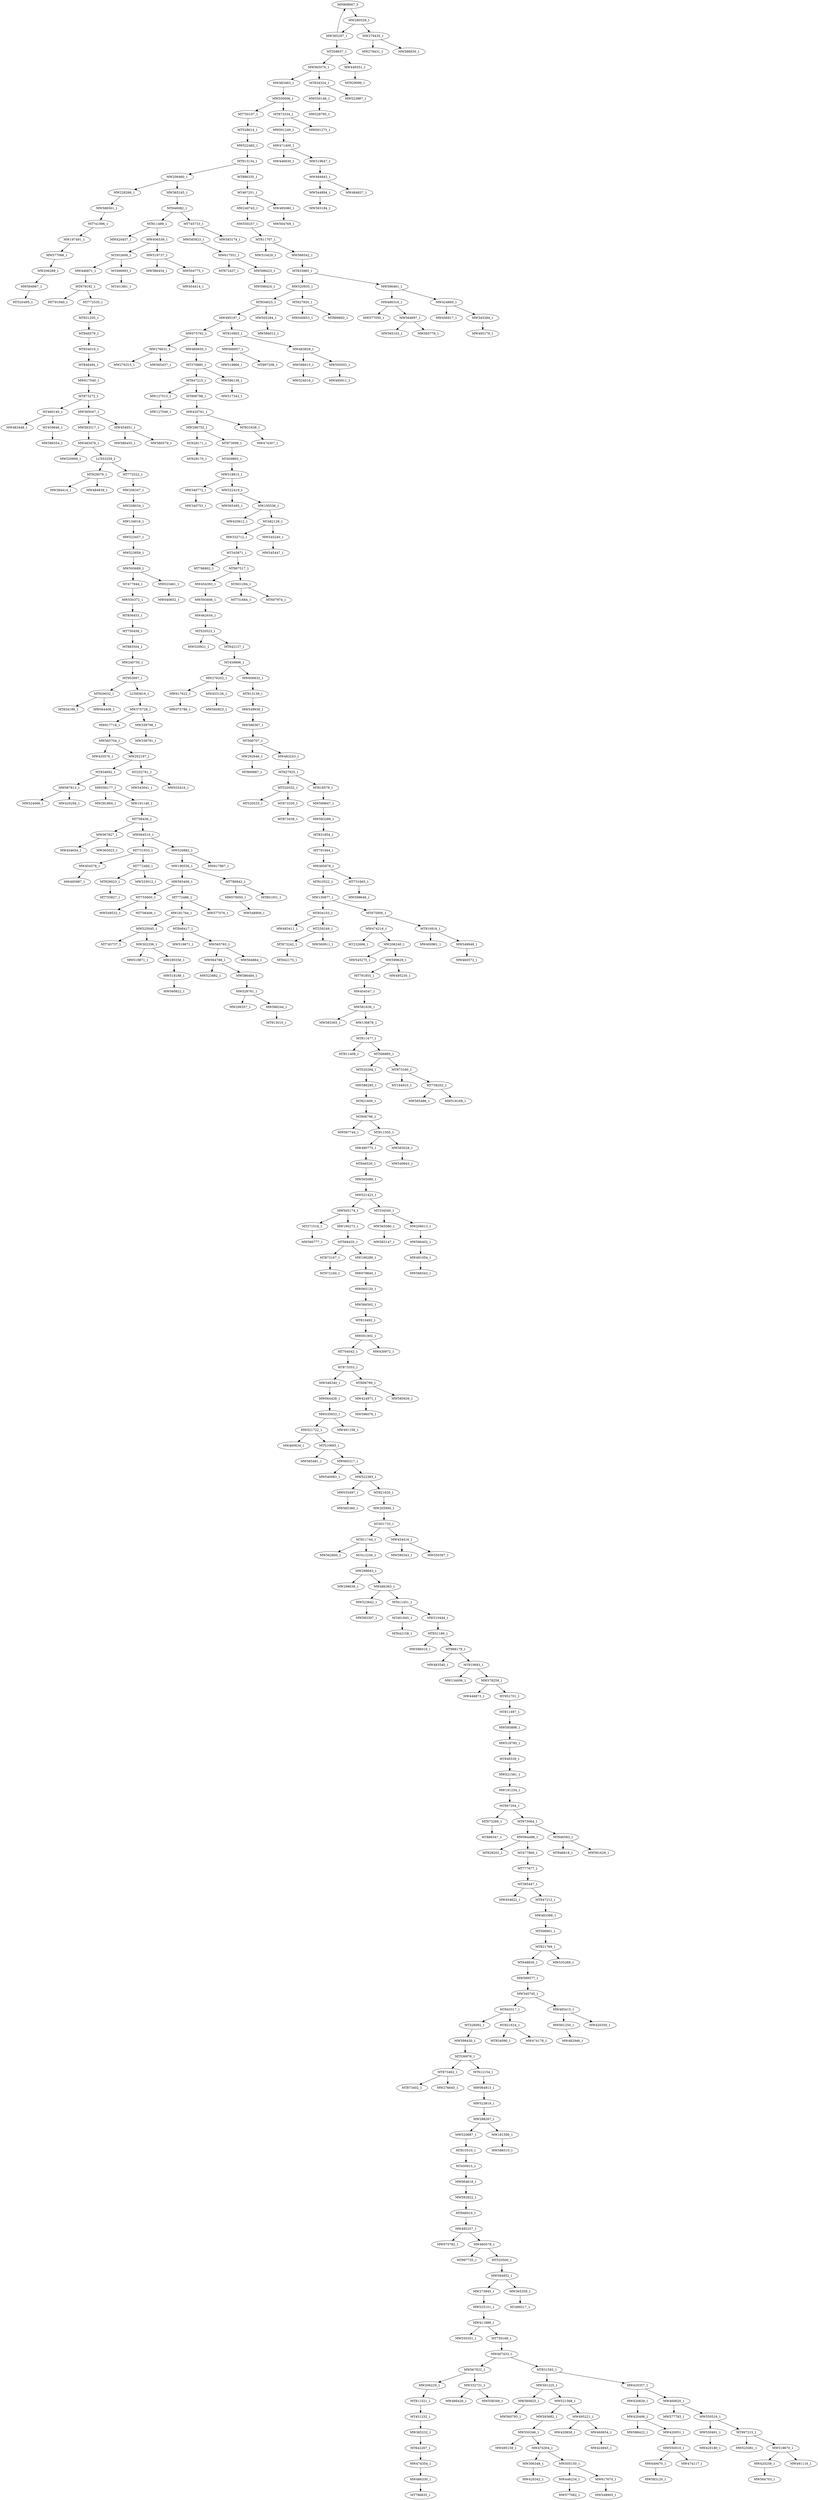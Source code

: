 digraph tree {
    "MN908947_3";
    "MW280529_1";
    "MW365297_1";
    "MT358637_1";
    "MW565076_1";
    "MW483463_1";
    "MW550006_1";
    "MT750197_1";
    "MT528614_1";
    "MW522482_1";
    "MT913134_1";
    "MW206460_1";
    "MW228266_1";
    "MW586561_1";
    "MT741096_1";
    "MW197491_1";
    "MW577066_1";
    "MW206289_1";
    "MW564967_1";
    "MT520495_1";
    "MW365245_1";
    "MT646082_1";
    "MT811489_1";
    "MW420457_1";
    "MW406539_1";
    "MT952608_1";
    "MW446871_1";
    "MT679192_1";
    "MT791940_1";
    "MT772535_1";
    "MT831205_1";
    "MT846579_1";
    "MT834019_1";
    "MT846494_1";
    "MW617540_1";
    "MT873272_1";
    "MT460140_1";
    "MW483448_1";
    "MT459846_1";
    "MW586554_1";
    "MW365047_1";
    "MW583317_1";
    "MW483476_1";
    "MW520909_1";
    "LC553259_2";
    "MT929079_1";
    "MW384414_1";
    "MW484839_1";
    "MT772522_1";
    "MW206347_1";
    "MW208034_1";
    "MW134016_1";
    "MW523457_1";
    "MW523859_1";
    "MW593689_1";
    "MT477844_1";
    "MW550372_1";
    "MT856453_1";
    "MT750458_1";
    "MT883504_1";
    "MW240750_1";
    "MT952697_1";
    "MT929032_1";
    "MT834199_1";
    "MW064406_1";
    "LC593819_1";
    "MW375729_1";
    "MW617718_1";
    "MW565704_1";
    "MW420576_1";
    "MW202197_1";
    "MT834692_1";
    "MW067813_1";
    "MW524066_1";
    "MW420294_1";
    "MW056177_1";
    "MW281864_1";
    "MW191140_1";
    "MT706436_1";
    "MW067827_1";
    "MW454654_1";
    "MW365023_1";
    "MW064516_1";
    "MT731933_1";
    "MW454578_1";
    "MW495987_1";
    "MT772460_1";
    "MT929023_1";
    "MT755827_1";
    "MW333012_1";
    "MW520882_1";
    "MW190556_1";
    "MW593406_1";
    "MT755600_1";
    "MW549532_1";
    "MT706406_1";
    "MT772486_1";
    "MW181764_1";
    "MW525045_1";
    "MT745737_1";
    "MW302336_1";
    "MW519871_1";
    "MW295556_1";
    "MW518186_1";
    "MW560822_1";
    "MT846417_1";
    "MW519671_1";
    "MW565765_1";
    "MW064788_1";
    "MW523882_1";
    "MW586484_1";
    "MW528761_1";
    "MW206357_1";
    "MW586244_1";
    "MT913010_1";
    "MW564864_1";
    "MW577076_1";
    "MT786842_1";
    "MW070050_1";
    "MW548909_1";
    "MT801051_1";
    "MW617867_1";
    "MT252781_1";
    "MW543041_1";
    "MW035416_1";
    "MW338798_1";
    "MW338791_1";
    "MW023461_1";
    "MW040652_1";
    "MW454651_1";
    "MW586455_1";
    "MW580579_1";
    "MT496993_1";
    "MT451881_1";
    "MW519737_1";
    "MW586454_1";
    "MW504775_1";
    "MW454414_1";
    "MT745733_1";
    "MW585923_1";
    "MW617551_1";
    "MT972437_1";
    "MW598423_1";
    "MW598424_1";
    "MW583174_1";
    "MT886335_1";
    "MT467251_1";
    "MW240743_1";
    "MW550257_1";
    "MT811707_1";
    "MW310429_1";
    "MW566542_1";
    "MT833965_1";
    "MW520935_1";
    "MT834625_1";
    "MW495197_1";
    "MW075762_1";
    "MW276631_1";
    "MW276315_1";
    "MW565437_1";
    "MW460650_1";
    "MT370880_1";
    "MT847215_1";
    "MW127515_1";
    "MW127549_1";
    "MT806798_1";
    "MW420761_1";
    "MW286752_1";
    "MT628171_1";
    "MT628170_1";
    "MT873099_1";
    "MT459893_1";
    "MW518815_1";
    "MW340772_1";
    "MW340753_1";
    "MW522419_1";
    "MW565495_1";
    "MW195536_1";
    "MW420612_1";
    "MT482128_1";
    "MW332712_1";
    "MT345871_1";
    "MT786802_1";
    "MT907517_1";
    "MW454393_1";
    "MW593606_1";
    "MW462654_1";
    "MT520523_1";
    "MW520921_1";
    "MT642127_1";
    "MT459896_1";
    "MW276202_1";
    "MW617622_1";
    "MW075786_1";
    "MW453126_1";
    "MW560823_1";
    "MW600632_1";
    "MT913139_1";
    "MW549938_1";
    "MW586367_1";
    "MT506707_1";
    "MW292646_1";
    "MT800887_1";
    "MW483243_1";
    "MT627925_1";
    "MT520532_1";
    "MT520533_1";
    "MT873330_1";
    "MT873439_1";
    "MT818579_1";
    "MW599647_1";
    "MW583289_1";
    "MT831854_1";
    "MT791944_1";
    "MW495978_1";
    "MT810522_1";
    "MW130877_1";
    "MT834103_1";
    "MW483411_1";
    "MT259249_1";
    "MT873242_1";
    "MT642175_1";
    "MW560911_1";
    "MT675956_1";
    "MW474216_1";
    "MT232696_1";
    "MW206240_1";
    "MW545275_1";
    "MW599629_1";
    "MT791855_1";
    "MW454547_1";
    "MW581636_1";
    "MW583365_1";
    "MW136878_1";
    "MT811477_1";
    "MT811408_1";
    "MT506885_1";
    "MT520284_1";
    "MW586285_1";
    "MT821606_1";
    "MT806796_1";
    "MW067744_1";
    "MT811505_1";
    "MW490775_1";
    "MT846520_1";
    "MW505080_1";
    "MW521423_1";
    "MW505174_1";
    "MT371019_1";
    "MW560777_1";
    "MW190273_1";
    "MT566435_1";
    "MT873167_1";
    "MT972160_1";
    "MW190289_1";
    "MW079840_1";
    "MW065120_1";
    "MW566562_1";
    "MT810492_1";
    "MW001902_1";
    "MT704042_1";
    "MT873353_1";
    "MW346340_1";
    "MW064428_1";
    "MW035933_1";
    "MW521722_1";
    "MW460634_1";
    "MT510693_1";
    "MW565481_1";
    "MW065317_1";
    "MW540083_1";
    "MW522383_1";
    "MW035497_1";
    "MW565360_1";
    "MT821620_1";
    "MW205995_1";
    "MT451733_1";
    "MT811744_1";
    "MW562800_1";
    "MT412256_1";
    "MW298643_1";
    "MW298639_1";
    "MW486363_1";
    "MW523842_1";
    "MW583307_1";
    "MT611451_1";
    "MT461645_1";
    "MT642158_1";
    "MW310444_1";
    "MT831189_1";
    "MW586019_1";
    "MT966179_1";
    "MW483540_1";
    "MT810693_1";
    "MW134006_1";
    "MW578259_1";
    "MW446873_1";
    "MT952701_1";
    "MT811487_1";
    "MW585898_1";
    "MW519795_1";
    "MT846539_1";
    "MW521581_1";
    "MW191234_1";
    "MT997204_1";
    "MT873269_1";
    "MT886347_1";
    "MT873064_1";
    "MW064498_1";
    "MT628202_1";
    "MT477860_1";
    "MT777677_1";
    "MT385447_1";
    "MW454622_1";
    "MT847212_1";
    "MW483366_1";
    "MT506901_1";
    "MT821769_1";
    "MT648830_1";
    "MW589577_1";
    "MW340745_1";
    "MT843317_1";
    "MT326092_1";
    "MW598430_1";
    "MT536976_1";
    "MT873462_1";
    "MT873402_1";
    "MW276645_1";
    "MT612154_1";
    "MW064913_1";
    "MW523819_1";
    "MW288267_1";
    "MW520887_1";
    "MT810510_1";
    "MT450915_1";
    "MW064618_1";
    "MW592822_1";
    "MT846010_1";
    "MW485257_1";
    "MW075782_1";
    "MW460578_1";
    "MT997735_1";
    "MT520500_1";
    "MW584952_1";
    "MW273845_1";
    "MW525101_1";
    "MW411888_1";
    "MW550351_1";
    "MT750168_1";
    "MW467433_1";
    "MW067822_1";
    "MW206229_1";
    "MT811521_1";
    "MT451232_1";
    "MW365232_1";
    "MT642267_1";
    "MW474354_1";
    "MW486330_1";
    "MT786835_1";
    "MW332731_1";
    "MW486426_1";
    "MW558349_1";
    "MT831593_1";
    "MW591225_1";
    "MW560825_1";
    "MW560793_1";
    "MW521568_1";
    "MW593682_1";
    "MW550346_1";
    "MW495159_1";
    "MW474304_1";
    "MW306348_1";
    "MW420342_1";
    "MW505150_1";
    "MW446234_1";
    "MW577062_1";
    "MW617670_1";
    "MW548905_1";
    "MW495221_1";
    "MW420858_1";
    "MW460654_1";
    "MW424945_1";
    "MW420357_1";
    "MW420829_1";
    "MW420406_1";
    "MW586422_1";
    "MW420051_1";
    "MW550010_1";
    "MW449470_1";
    "MW583120_1";
    "MW474117_1";
    "MW460620_1";
    "MW577783_1";
    "MW550516_1";
    "MW550491_1";
    "MW420180_1";
    "MT997215_1";
    "MW525081_1";
    "MW519670_1";
    "MW420258_1";
    "MW564703_1";
    "MW491116_1";
    "MW365359_1";
    "MT499217_1";
    "MW181590_1";
    "MW586510_1";
    "MT821624_1";
    "MT834090_1";
    "MW474178_1";
    "MW485415_1";
    "MW001250_1";
    "MW482946_1";
    "MW420350_1";
    "MW535269_1";
    "MT846583_1";
    "MT846618_1";
    "MW581628_1";
    "MW454416_1";
    "MW590343_1";
    "MW550397_1";
    "MW491158_1";
    "MT806790_1";
    "MW424971_1";
    "MW596076_1";
    "MW585926_1";
    "MW430972_1";
    "MT334540_1";
    "MW365080_1";
    "MW583147_1";
    "MW206013_1";
    "MW586402_1";
    "MW491054_1";
    "MW566543_1";
    "MW565028_1";
    "MW549943_1";
    "MT873160_1";
    "MT184910_1";
    "MT758202_1";
    "MW565486_1";
    "MW518169_1";
    "MW495230_1";
    "MT810916_1";
    "MW400961_1";
    "MW549948_1";
    "MW460572_1";
    "MT731665_1";
    "MW599646_1";
    "MT601294_1";
    "MT731664_1";
    "MT607974_1";
    "MW545240_1";
    "MW545447_1";
    "MT831638_1";
    "MW474307_1";
    "MW596138_1";
    "MW517343_1";
    "MT810903_1";
    "MW566957_1";
    "MW519866_1";
    "MT997208_1";
    "MW483829_1";
    "MW596015_1";
    "MW524016_1";
    "MW550502_1";
    "MW485911_1";
    "MW505284_1";
    "MW586012_1";
    "MT627920_1";
    "MW040653_1";
    "MT889692_1";
    "MW586461_1";
    "MW486316_1";
    "MW577050_1";
    "MW564697_1";
    "MW565103_1";
    "MW565776_1";
    "MW424860_1";
    "MW456917_1";
    "MW345284_1";
    "MW495179_1";
    "MW495080_1";
    "MW564769_1";
    "MT873334_1";
    "MW001249_1";
    "MW471400_1";
    "MW446830_1";
    "MW519647_1";
    "MW484843_1";
    "MW544894_1";
    "MW583184_1";
    "MW484837_1";
    "MW001273_1";
    "MT834324_1";
    "MW550146_1";
    "MW528795_1";
    "MW523887_1";
    "MW449351_1";
    "MT929099_1";
    "MN908947_3";
    "MW279435_1";
    "MW279431_1";
    "MW586830_1";
    "MN908947_3" -> "MW280529_1";
    "MW280529_1" -> "MW365297_1";
    "MW280529_1" -> "MW279435_1";
    "MW365297_1" -> "MT358637_1";
    "MW365297_1" -> "MN908947_3";
    "MT358637_1" -> "MW565076_1";
    "MT358637_1" -> "MW449351_1";
    "MW565076_1" -> "MW483463_1";
    "MW565076_1" -> "MT834324_1";
    "MW483463_1" -> "MW550006_1";
    "MW550006_1" -> "MT750197_1";
    "MW550006_1" -> "MT873334_1";
    "MT750197_1" -> "MT528614_1";
    "MT528614_1" -> "MW522482_1";
    "MW522482_1" -> "MT913134_1";
    "MT913134_1" -> "MW206460_1";
    "MT913134_1" -> "MT886335_1";
    "MW206460_1" -> "MW228266_1";
    "MW206460_1" -> "MW365245_1";
    "MW228266_1" -> "MW586561_1";
    "MW586561_1" -> "MT741096_1";
    "MT741096_1" -> "MW197491_1";
    "MW197491_1" -> "MW577066_1";
    "MW577066_1" -> "MW206289_1";
    "MW206289_1" -> "MW564967_1";
    "MW564967_1" -> "MT520495_1";
    "MW365245_1" -> "MT646082_1";
    "MT646082_1" -> "MT811489_1";
    "MT646082_1" -> "MT745733_1";
    "MT811489_1" -> "MW420457_1";
    "MT811489_1" -> "MW406539_1";
    "MW406539_1" -> "MT952608_1";
    "MW406539_1" -> "MW519737_1";
    "MT952608_1" -> "MW446871_1";
    "MT952608_1" -> "MT496993_1";
    "MW446871_1" -> "MT679192_1";
    "MT679192_1" -> "MT791940_1";
    "MT679192_1" -> "MT772535_1";
    "MT772535_1" -> "MT831205_1";
    "MT831205_1" -> "MT846579_1";
    "MT846579_1" -> "MT834019_1";
    "MT834019_1" -> "MT846494_1";
    "MT846494_1" -> "MW617540_1";
    "MW617540_1" -> "MT873272_1";
    "MT873272_1" -> "MT460140_1";
    "MT873272_1" -> "MW365047_1";
    "MT460140_1" -> "MW483448_1";
    "MT460140_1" -> "MT459846_1";
    "MT459846_1" -> "MW586554_1";
    "MW365047_1" -> "MW583317_1";
    "MW365047_1" -> "MW454651_1";
    "MW583317_1" -> "MW483476_1";
    "MW483476_1" -> "MW520909_1";
    "MW483476_1" -> "LC553259_2";
    "LC553259_2" -> "MT929079_1";
    "LC553259_2" -> "MT772522_1";
    "MT929079_1" -> "MW384414_1";
    "MT929079_1" -> "MW484839_1";
    "MT772522_1" -> "MW206347_1";
    "MW206347_1" -> "MW208034_1";
    "MW208034_1" -> "MW134016_1";
    "MW134016_1" -> "MW523457_1";
    "MW523457_1" -> "MW523859_1";
    "MW523859_1" -> "MW593689_1";
    "MW593689_1" -> "MT477844_1";
    "MW593689_1" -> "MW023461_1";
    "MT477844_1" -> "MW550372_1";
    "MW550372_1" -> "MT856453_1";
    "MT856453_1" -> "MT750458_1";
    "MT750458_1" -> "MT883504_1";
    "MT883504_1" -> "MW240750_1";
    "MW240750_1" -> "MT952697_1";
    "MT952697_1" -> "MT929032_1";
    "MT952697_1" -> "LC593819_1";
    "MT929032_1" -> "MT834199_1";
    "MT929032_1" -> "MW064406_1";
    "LC593819_1" -> "MW375729_1";
    "MW375729_1" -> "MW617718_1";
    "MW375729_1" -> "MW338798_1";
    "MW617718_1" -> "MW565704_1";
    "MW565704_1" -> "MW420576_1";
    "MW565704_1" -> "MW202197_1";
    "MW202197_1" -> "MT834692_1";
    "MW202197_1" -> "MT252781_1";
    "MT834692_1" -> "MW067813_1";
    "MT834692_1" -> "MW056177_1";
    "MW067813_1" -> "MW524066_1";
    "MW067813_1" -> "MW420294_1";
    "MW056177_1" -> "MW281864_1";
    "MW056177_1" -> "MW191140_1";
    "MW191140_1" -> "MT706436_1";
    "MT706436_1" -> "MW067827_1";
    "MT706436_1" -> "MW064516_1";
    "MW067827_1" -> "MW454654_1";
    "MW067827_1" -> "MW365023_1";
    "MW064516_1" -> "MT731933_1";
    "MW064516_1" -> "MW520882_1";
    "MT731933_1" -> "MW454578_1";
    "MT731933_1" -> "MT772460_1";
    "MW454578_1" -> "MW495987_1";
    "MT772460_1" -> "MT929023_1";
    "MT772460_1" -> "MW333012_1";
    "MT929023_1" -> "MT755827_1";
    "MW520882_1" -> "MW190556_1";
    "MW520882_1" -> "MW617867_1";
    "MW190556_1" -> "MW593406_1";
    "MW190556_1" -> "MT786842_1";
    "MW593406_1" -> "MT755600_1";
    "MW593406_1" -> "MT772486_1";
    "MT755600_1" -> "MW549532_1";
    "MT755600_1" -> "MT706406_1";
    "MT772486_1" -> "MW181764_1";
    "MT772486_1" -> "MW577076_1";
    "MW181764_1" -> "MW525045_1";
    "MW181764_1" -> "MT846417_1";
    "MW525045_1" -> "MT745737_1";
    "MW525045_1" -> "MW302336_1";
    "MW302336_1" -> "MW519871_1";
    "MW302336_1" -> "MW295556_1";
    "MW295556_1" -> "MW518186_1";
    "MW518186_1" -> "MW560822_1";
    "MT846417_1" -> "MW519671_1";
    "MT846417_1" -> "MW565765_1";
    "MW565765_1" -> "MW064788_1";
    "MW565765_1" -> "MW564864_1";
    "MW064788_1" -> "MW523882_1";
    "MW064788_1" -> "MW586484_1";
    "MW586484_1" -> "MW528761_1";
    "MW528761_1" -> "MW206357_1";
    "MW528761_1" -> "MW586244_1";
    "MW586244_1" -> "MT913010_1";
    "MT786842_1" -> "MW070050_1";
    "MT786842_1" -> "MT801051_1";
    "MW070050_1" -> "MW548909_1";
    "MT252781_1" -> "MW543041_1";
    "MT252781_1" -> "MW035416_1";
    "MW338798_1" -> "MW338791_1";
    "MW023461_1" -> "MW040652_1";
    "MW454651_1" -> "MW586455_1";
    "MW454651_1" -> "MW580579_1";
    "MT496993_1" -> "MT451881_1";
    "MW519737_1" -> "MW586454_1";
    "MW519737_1" -> "MW504775_1";
    "MW504775_1" -> "MW454414_1";
    "MT745733_1" -> "MW585923_1";
    "MT745733_1" -> "MW583174_1";
    "MW585923_1" -> "MW617551_1";
    "MW617551_1" -> "MT972437_1";
    "MW617551_1" -> "MW598423_1";
    "MW598423_1" -> "MW598424_1";
    "MT886335_1" -> "MT467251_1";
    "MT467251_1" -> "MW240743_1";
    "MT467251_1" -> "MW495080_1";
    "MW240743_1" -> "MW550257_1";
    "MW550257_1" -> "MT811707_1";
    "MT811707_1" -> "MW310429_1";
    "MT811707_1" -> "MW566542_1";
    "MW566542_1" -> "MT833965_1";
    "MT833965_1" -> "MW520935_1";
    "MT833965_1" -> "MW586461_1";
    "MW520935_1" -> "MT834625_1";
    "MW520935_1" -> "MT627920_1";
    "MT834625_1" -> "MW495197_1";
    "MT834625_1" -> "MW505284_1";
    "MW495197_1" -> "MW075762_1";
    "MW495197_1" -> "MT810903_1";
    "MW075762_1" -> "MW276631_1";
    "MW075762_1" -> "MW460650_1";
    "MW276631_1" -> "MW276315_1";
    "MW276631_1" -> "MW565437_1";
    "MW460650_1" -> "MT370880_1";
    "MT370880_1" -> "MT847215_1";
    "MT370880_1" -> "MW596138_1";
    "MT847215_1" -> "MW127515_1";
    "MT847215_1" -> "MT806798_1";
    "MW127515_1" -> "MW127549_1";
    "MT806798_1" -> "MW420761_1";
    "MW420761_1" -> "MW286752_1";
    "MW420761_1" -> "MT831638_1";
    "MW286752_1" -> "MT628171_1";
    "MW286752_1" -> "MT873099_1";
    "MT628171_1" -> "MT628170_1";
    "MT873099_1" -> "MT459893_1";
    "MT459893_1" -> "MW518815_1";
    "MW518815_1" -> "MW340772_1";
    "MW518815_1" -> "MW522419_1";
    "MW340772_1" -> "MW340753_1";
    "MW522419_1" -> "MW565495_1";
    "MW522419_1" -> "MW195536_1";
    "MW195536_1" -> "MW420612_1";
    "MW195536_1" -> "MT482128_1";
    "MT482128_1" -> "MW332712_1";
    "MT482128_1" -> "MW545240_1";
    "MW332712_1" -> "MT345871_1";
    "MT345871_1" -> "MT786802_1";
    "MT345871_1" -> "MT907517_1";
    "MT907517_1" -> "MW454393_1";
    "MT907517_1" -> "MT601294_1";
    "MW454393_1" -> "MW593606_1";
    "MW593606_1" -> "MW462654_1";
    "MW462654_1" -> "MT520523_1";
    "MT520523_1" -> "MW520921_1";
    "MT520523_1" -> "MT642127_1";
    "MT642127_1" -> "MT459896_1";
    "MT459896_1" -> "MW276202_1";
    "MT459896_1" -> "MW600632_1";
    "MW276202_1" -> "MW617622_1";
    "MW276202_1" -> "MW453126_1";
    "MW617622_1" -> "MW075786_1";
    "MW453126_1" -> "MW560823_1";
    "MW600632_1" -> "MT913139_1";
    "MT913139_1" -> "MW549938_1";
    "MW549938_1" -> "MW586367_1";
    "MW586367_1" -> "MT506707_1";
    "MT506707_1" -> "MW292646_1";
    "MT506707_1" -> "MW483243_1";
    "MW292646_1" -> "MT800887_1";
    "MW483243_1" -> "MT627925_1";
    "MT627925_1" -> "MT520532_1";
    "MT627925_1" -> "MT818579_1";
    "MT520532_1" -> "MT520533_1";
    "MT520532_1" -> "MT873330_1";
    "MT873330_1" -> "MT873439_1";
    "MT818579_1" -> "MW599647_1";
    "MW599647_1" -> "MW583289_1";
    "MW583289_1" -> "MT831854_1";
    "MT831854_1" -> "MT791944_1";
    "MT791944_1" -> "MW495978_1";
    "MW495978_1" -> "MT810522_1";
    "MW495978_1" -> "MT731665_1";
    "MT810522_1" -> "MW130877_1";
    "MW130877_1" -> "MT834103_1";
    "MW130877_1" -> "MT675956_1";
    "MT834103_1" -> "MW483411_1";
    "MT834103_1" -> "MT259249_1";
    "MT259249_1" -> "MT873242_1";
    "MT259249_1" -> "MW560911_1";
    "MT873242_1" -> "MT642175_1";
    "MT675956_1" -> "MW474216_1";
    "MT675956_1" -> "MT810916_1";
    "MW474216_1" -> "MT232696_1";
    "MW474216_1" -> "MW206240_1";
    "MW206240_1" -> "MW545275_1";
    "MW206240_1" -> "MW599629_1";
    "MW599629_1" -> "MT791855_1";
    "MW599629_1" -> "MW495230_1";
    "MT791855_1" -> "MW454547_1";
    "MW454547_1" -> "MW581636_1";
    "MW581636_1" -> "MW583365_1";
    "MW581636_1" -> "MW136878_1";
    "MW136878_1" -> "MT811477_1";
    "MT811477_1" -> "MT811408_1";
    "MT811477_1" -> "MT506885_1";
    "MT506885_1" -> "MT520284_1";
    "MT506885_1" -> "MT873160_1";
    "MT520284_1" -> "MW586285_1";
    "MW586285_1" -> "MT821606_1";
    "MT821606_1" -> "MT806796_1";
    "MT806796_1" -> "MW067744_1";
    "MT806796_1" -> "MT811505_1";
    "MT811505_1" -> "MW490775_1";
    "MT811505_1" -> "MW565028_1";
    "MW490775_1" -> "MT846520_1";
    "MT846520_1" -> "MW505080_1";
    "MW505080_1" -> "MW521423_1";
    "MW521423_1" -> "MW505174_1";
    "MW521423_1" -> "MT334540_1";
    "MW505174_1" -> "MT371019_1";
    "MW505174_1" -> "MW190273_1";
    "MT371019_1" -> "MW560777_1";
    "MW190273_1" -> "MT566435_1";
    "MT566435_1" -> "MT873167_1";
    "MT566435_1" -> "MW190289_1";
    "MT873167_1" -> "MT972160_1";
    "MW190289_1" -> "MW079840_1";
    "MW079840_1" -> "MW065120_1";
    "MW065120_1" -> "MW566562_1";
    "MW566562_1" -> "MT810492_1";
    "MT810492_1" -> "MW001902_1";
    "MW001902_1" -> "MT704042_1";
    "MW001902_1" -> "MW430972_1";
    "MT704042_1" -> "MT873353_1";
    "MT873353_1" -> "MW346340_1";
    "MT873353_1" -> "MT806790_1";
    "MW346340_1" -> "MW064428_1";
    "MW064428_1" -> "MW035933_1";
    "MW035933_1" -> "MW521722_1";
    "MW035933_1" -> "MW491158_1";
    "MW521722_1" -> "MW460634_1";
    "MW521722_1" -> "MT510693_1";
    "MT510693_1" -> "MW565481_1";
    "MT510693_1" -> "MW065317_1";
    "MW065317_1" -> "MW540083_1";
    "MW065317_1" -> "MW522383_1";
    "MW522383_1" -> "MW035497_1";
    "MW522383_1" -> "MT821620_1";
    "MW035497_1" -> "MW565360_1";
    "MT821620_1" -> "MW205995_1";
    "MW205995_1" -> "MT451733_1";
    "MT451733_1" -> "MT811744_1";
    "MT451733_1" -> "MW454416_1";
    "MT811744_1" -> "MW562800_1";
    "MT811744_1" -> "MT412256_1";
    "MT412256_1" -> "MW298643_1";
    "MW298643_1" -> "MW298639_1";
    "MW298643_1" -> "MW486363_1";
    "MW486363_1" -> "MW523842_1";
    "MW486363_1" -> "MT611451_1";
    "MW523842_1" -> "MW583307_1";
    "MT611451_1" -> "MT461645_1";
    "MT611451_1" -> "MW310444_1";
    "MT461645_1" -> "MT642158_1";
    "MW310444_1" -> "MT831189_1";
    "MT831189_1" -> "MW586019_1";
    "MT831189_1" -> "MT966179_1";
    "MT966179_1" -> "MW483540_1";
    "MT966179_1" -> "MT810693_1";
    "MT810693_1" -> "MW134006_1";
    "MT810693_1" -> "MW578259_1";
    "MW578259_1" -> "MW446873_1";
    "MW578259_1" -> "MT952701_1";
    "MT952701_1" -> "MT811487_1";
    "MT811487_1" -> "MW585898_1";
    "MW585898_1" -> "MW519795_1";
    "MW519795_1" -> "MT846539_1";
    "MT846539_1" -> "MW521581_1";
    "MW521581_1" -> "MW191234_1";
    "MW191234_1" -> "MT997204_1";
    "MT997204_1" -> "MT873269_1";
    "MT997204_1" -> "MT873064_1";
    "MT873269_1" -> "MT886347_1";
    "MT873064_1" -> "MW064498_1";
    "MT873064_1" -> "MT846583_1";
    "MW064498_1" -> "MT628202_1";
    "MW064498_1" -> "MT477860_1";
    "MT477860_1" -> "MT777677_1";
    "MT777677_1" -> "MT385447_1";
    "MT385447_1" -> "MW454622_1";
    "MT385447_1" -> "MT847212_1";
    "MT847212_1" -> "MW483366_1";
    "MW483366_1" -> "MT506901_1";
    "MT506901_1" -> "MT821769_1";
    "MT821769_1" -> "MT648830_1";
    "MT821769_1" -> "MW535269_1";
    "MT648830_1" -> "MW589577_1";
    "MW589577_1" -> "MW340745_1";
    "MW340745_1" -> "MT843317_1";
    "MW340745_1" -> "MW485415_1";
    "MT843317_1" -> "MT326092_1";
    "MT843317_1" -> "MT821624_1";
    "MT326092_1" -> "MW598430_1";
    "MW598430_1" -> "MT536976_1";
    "MT536976_1" -> "MT873462_1";
    "MT536976_1" -> "MT612154_1";
    "MT873462_1" -> "MT873402_1";
    "MT873462_1" -> "MW276645_1";
    "MT612154_1" -> "MW064913_1";
    "MW064913_1" -> "MW523819_1";
    "MW523819_1" -> "MW288267_1";
    "MW288267_1" -> "MW520887_1";
    "MW288267_1" -> "MW181590_1";
    "MW520887_1" -> "MT810510_1";
    "MT810510_1" -> "MT450915_1";
    "MT450915_1" -> "MW064618_1";
    "MW064618_1" -> "MW592822_1";
    "MW592822_1" -> "MT846010_1";
    "MT846010_1" -> "MW485257_1";
    "MW485257_1" -> "MW075782_1";
    "MW485257_1" -> "MW460578_1";
    "MW460578_1" -> "MT997735_1";
    "MW460578_1" -> "MT520500_1";
    "MT520500_1" -> "MW584952_1";
    "MW584952_1" -> "MW273845_1";
    "MW584952_1" -> "MW365359_1";
    "MW273845_1" -> "MW525101_1";
    "MW525101_1" -> "MW411888_1";
    "MW411888_1" -> "MW550351_1";
    "MW411888_1" -> "MT750168_1";
    "MT750168_1" -> "MW467433_1";
    "MW467433_1" -> "MW067822_1";
    "MW467433_1" -> "MT831593_1";
    "MW067822_1" -> "MW206229_1";
    "MW067822_1" -> "MW332731_1";
    "MW206229_1" -> "MT811521_1";
    "MT811521_1" -> "MT451232_1";
    "MT451232_1" -> "MW365232_1";
    "MW365232_1" -> "MT642267_1";
    "MT642267_1" -> "MW474354_1";
    "MW474354_1" -> "MW486330_1";
    "MW486330_1" -> "MT786835_1";
    "MW332731_1" -> "MW486426_1";
    "MW332731_1" -> "MW558349_1";
    "MT831593_1" -> "MW591225_1";
    "MT831593_1" -> "MW420357_1";
    "MW591225_1" -> "MW560825_1";
    "MW591225_1" -> "MW521568_1";
    "MW560825_1" -> "MW560793_1";
    "MW521568_1" -> "MW593682_1";
    "MW521568_1" -> "MW495221_1";
    "MW593682_1" -> "MW550346_1";
    "MW550346_1" -> "MW495159_1";
    "MW550346_1" -> "MW474304_1";
    "MW474304_1" -> "MW306348_1";
    "MW474304_1" -> "MW505150_1";
    "MW306348_1" -> "MW420342_1";
    "MW505150_1" -> "MW446234_1";
    "MW505150_1" -> "MW617670_1";
    "MW446234_1" -> "MW577062_1";
    "MW617670_1" -> "MW548905_1";
    "MW495221_1" -> "MW420858_1";
    "MW495221_1" -> "MW460654_1";
    "MW460654_1" -> "MW424945_1";
    "MW420357_1" -> "MW420829_1";
    "MW420357_1" -> "MW460620_1";
    "MW420829_1" -> "MW420406_1";
    "MW420406_1" -> "MW586422_1";
    "MW420406_1" -> "MW420051_1";
    "MW420051_1" -> "MW550010_1";
    "MW550010_1" -> "MW449470_1";
    "MW550010_1" -> "MW474117_1";
    "MW449470_1" -> "MW583120_1";
    "MW460620_1" -> "MW577783_1";
    "MW460620_1" -> "MW550516_1";
    "MW550516_1" -> "MW550491_1";
    "MW550516_1" -> "MT997215_1";
    "MW550491_1" -> "MW420180_1";
    "MT997215_1" -> "MW525081_1";
    "MT997215_1" -> "MW519670_1";
    "MW519670_1" -> "MW420258_1";
    "MW519670_1" -> "MW491116_1";
    "MW420258_1" -> "MW564703_1";
    "MW365359_1" -> "MT499217_1";
    "MW181590_1" -> "MW586510_1";
    "MT821624_1" -> "MT834090_1";
    "MT821624_1" -> "MW474178_1";
    "MW485415_1" -> "MW001250_1";
    "MW485415_1" -> "MW420350_1";
    "MW001250_1" -> "MW482946_1";
    "MT846583_1" -> "MT846618_1";
    "MT846583_1" -> "MW581628_1";
    "MW454416_1" -> "MW590343_1";
    "MW454416_1" -> "MW550397_1";
    "MT806790_1" -> "MW424971_1";
    "MT806790_1" -> "MW585926_1";
    "MW424971_1" -> "MW596076_1";
    "MT334540_1" -> "MW365080_1";
    "MT334540_1" -> "MW206013_1";
    "MW365080_1" -> "MW583147_1";
    "MW206013_1" -> "MW586402_1";
    "MW586402_1" -> "MW491054_1";
    "MW491054_1" -> "MW566543_1";
    "MW565028_1" -> "MW549943_1";
    "MT873160_1" -> "MT184910_1";
    "MT873160_1" -> "MT758202_1";
    "MT758202_1" -> "MW565486_1";
    "MT758202_1" -> "MW518169_1";
    "MT810916_1" -> "MW400961_1";
    "MT810916_1" -> "MW549948_1";
    "MW549948_1" -> "MW460572_1";
    "MT731665_1" -> "MW599646_1";
    "MT601294_1" -> "MT731664_1";
    "MT601294_1" -> "MT607974_1";
    "MW545240_1" -> "MW545447_1";
    "MT831638_1" -> "MW474307_1";
    "MW596138_1" -> "MW517343_1";
    "MT810903_1" -> "MW566957_1";
    "MT810903_1" -> "MW483829_1";
    "MW566957_1" -> "MW519866_1";
    "MW566957_1" -> "MT997208_1";
    "MW483829_1" -> "MW596015_1";
    "MW483829_1" -> "MW550502_1";
    "MW596015_1" -> "MW524016_1";
    "MW550502_1" -> "MW485911_1";
    "MW505284_1" -> "MW586012_1";
    "MT627920_1" -> "MW040653_1";
    "MT627920_1" -> "MT889692_1";
    "MW586461_1" -> "MW486316_1";
    "MW586461_1" -> "MW424860_1";
    "MW486316_1" -> "MW577050_1";
    "MW486316_1" -> "MW564697_1";
    "MW564697_1" -> "MW565103_1";
    "MW564697_1" -> "MW565776_1";
    "MW424860_1" -> "MW456917_1";
    "MW424860_1" -> "MW345284_1";
    "MW345284_1" -> "MW495179_1";
    "MW495080_1" -> "MW564769_1";
    "MT873334_1" -> "MW001249_1";
    "MT873334_1" -> "MW001273_1";
    "MW001249_1" -> "MW471400_1";
    "MW471400_1" -> "MW446830_1";
    "MW471400_1" -> "MW519647_1";
    "MW519647_1" -> "MW484843_1";
    "MW484843_1" -> "MW544894_1";
    "MW484843_1" -> "MW484837_1";
    "MW544894_1" -> "MW583184_1";
    "MT834324_1" -> "MW550146_1";
    "MT834324_1" -> "MW523887_1";
    "MW550146_1" -> "MW528795_1";
    "MW449351_1" -> "MT929099_1";
    "MW279435_1" -> "MW279431_1";
    "MW279435_1" -> "MW586830_1";
}
